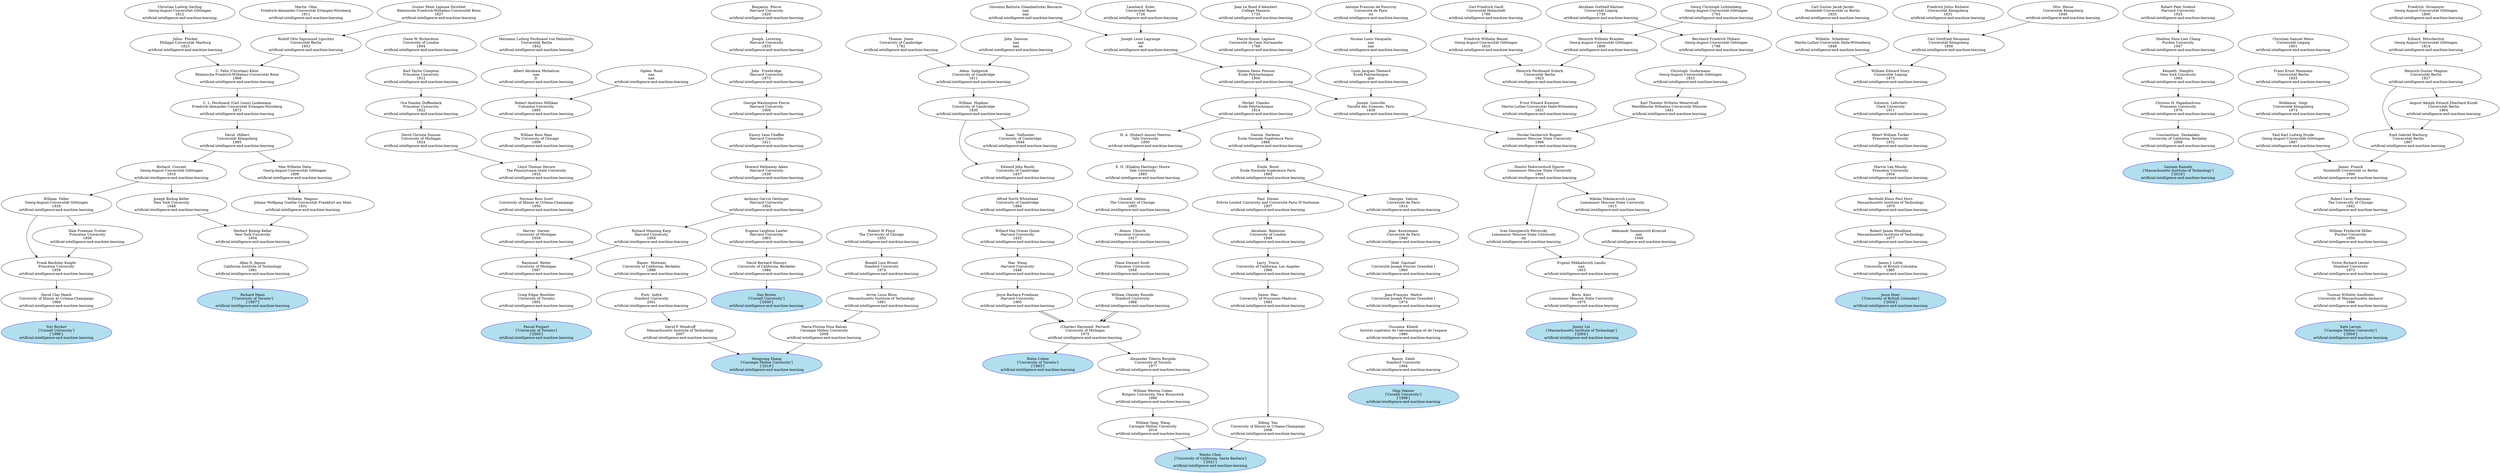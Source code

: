digraph "Academic Genealogy for artificial-intelligence-and-machine-learning" {
	39437 [label="Yuri Boykov
['Cornell University']
['1996']
artificial-intelligence-and-machine-learning" color=blue fillcolor=lightblue2 style=filled]
	45379 [label="Dan Brown
['Cornell University']
['2000']
artificial-intelligence-and-machine-learning" color=blue fillcolor=lightblue2 style=filled]
	279263 [label="Wenhu Chen
['University of California, Santa Barbara']
['2021']
artificial-intelligence-and-machine-learning" color=blue fillcolor=lightblue2 style=filled]
	58650 [label="Robin Cohen
['University of Toronto']
['1983']
artificial-intelligence-and-machine-learning" color=blue fillcolor=lightblue2 style=filled]
	167185 [label="Jesse Hoey
['University of British Columbia']
['2004']
artificial-intelligence-and-machine-learning" color=blue fillcolor=lightblue2 style=filled]
	264772 [label="Gautam Kamath
['Massachusetts Institute of Technology']
['2018']
artificial-intelligence-and-machine-learning" color=blue fillcolor=lightblue2 style=filled]
	119359 [label="Kate Larson
['Carnegie Mellon University']
['2004']
artificial-intelligence-and-machine-learning" color=blue fillcolor=lightblue2 style=filled]
	0 [label="Jimmy Lin
['Massachusetts Institute of Technology']
['2004']
artificial-intelligence-and-machine-learning" color=blue fillcolor=lightblue2 style=filled]
	131052 [label="Richard Mann
['University of Toronto']
['1997']
artificial-intelligence-and-machine-learning" color=blue fillcolor=lightblue2 style=filled]
	97099 [label="Pascal Poupart
['University of Toronto']
['2005']
artificial-intelligence-and-machine-learning" color=blue fillcolor=lightblue2 style=filled]
	73583 [label="Olga Veksler
['Cornell University']
['1999']
artificial-intelligence-and-machine-learning" color=blue fillcolor=lightblue2 style=filled]
	254910 [label="Hongyang Zhang
['Carnegie Mellon University']
['2019']
artificial-intelligence-and-machine-learning" color=blue fillcolor=lightblue2 style=filled]
	4759 [label="David Clay Heath
University of Illinois at Urbana-Champaign
1969
artificial-intelligence-and-machine-learning"]
	36705 [label="David Bernard Shmoys
University of California, Berkeley
1984
artificial-intelligence-and-machine-learning"]
	279264 [label="Xifeng  Yan
University of Illinois at Urbana-Champaign
2006
artificial-intelligence-and-machine-learning"]
	217154 [label="William Yang  Wang
Carnegie Mellon University
2016
artificial-intelligence-and-machine-learning"]
	8755 [label="(Charles) Raymond  Perrault
University of Michigan
1975
artificial-intelligence-and-machine-learning"]
	72124 [label="James J. Little
University of British Columbia
1985
artificial-intelligence-and-machine-learning"]
	139732 [label="Constantinos  Daskalakis
University of California, Berkeley
2008
artificial-intelligence-and-machine-learning"]
	88145 [label="Tuomas Wilhelm Sandholm
University of Massachusetts Amherst
1996
artificial-intelligence-and-machine-learning"]
	176620 [label="Boris  Katz
Lomonosov Moscow State University
1975
artificial-intelligence-and-machine-learning"]
	11836 [label="Allan D. Jepson
California Institute of Technology
1981
artificial-intelligence-and-machine-learning"]
	72088 [label="Craig Edgar Boutilier
University of Toronto
1992
artificial-intelligence-and-machine-learning"]
	71514 [label="Ramin  Zabih
Stanford University
1994
artificial-intelligence-and-machine-learning"]
	148432 [label="Maria-Florina Nina Balcan
Carnegie Mellon University
2008
artificial-intelligence-and-machine-learning"]
	132986 [label="David P. Woodruff
Massachusetts Institute of Technology
2007
artificial-intelligence-and-machine-learning"]
	4758 [label="Frank Bardsley Knight
Princeton University
1959
artificial-intelligence-and-machine-learning"]
	25276 [label="Eugene Leighton Lawler
Harvard University
1963
artificial-intelligence-and-machine-learning"]
	72247 [label="Jiawei  Han
University of Wisconsin-Madison
1985
artificial-intelligence-and-machine-learning"]
	70227 [label="William Weston Cohen
Rutgers University, New Brunswick
1990
artificial-intelligence-and-machine-learning"]
	8658 [label="Joyce Barbara Friedman
Harvard University
1965
artificial-intelligence-and-machine-learning"]
	44546 [label="William Chesley Rounds
Stanford University
1968
artificial-intelligence-and-machine-learning"]
	72085 [label="Robert James Woodham
Massachusetts Institute of Technology
1977
artificial-intelligence-and-machine-learning"]
	46289 [label="Christos H. Papadimitriou
Princeton University
1976
artificial-intelligence-and-machine-learning"]
	88112 [label="Victor Richard Lesser
Stanford University
1973
artificial-intelligence-and-machine-learning"]
	76951 [label="Evgenii Mikhailovich Landis
nan
1953
artificial-intelligence-and-machine-learning"]
	12037 [label="Herbert Bishop Keller
New York University
1954
artificial-intelligence-and-machine-learning"]
	5481 [label="Raymond  Reiter
University of Michigan
1967
artificial-intelligence-and-machine-learning"]
	71100 [label="Oussama  Khatib
Institut supérieur de l'aéronautique et de l'espace
1980
artificial-intelligence-and-machine-learning"]
	33035 [label="Avrim Louis Blum
Massachusetts Institute of Technology
1991
artificial-intelligence-and-machine-learning"]
	71081 [label="Piotr  Indyk
Stanford University
2001
artificial-intelligence-and-machine-learning"]
	9629 [label="Hale Freeman Trotter
Princeton University
1956
artificial-intelligence-and-machine-learning"]
	33019 [label="William  Feller
Georg-August-Universität Göttingen
1926
artificial-intelligence-and-machine-learning"]
	13305 [label="Anthony Gervin Oettinger
Harvard University
1954
artificial-intelligence-and-machine-learning"]
	82279 [label="Larry  Travis
University of California, Los Angeles
1966
artificial-intelligence-and-machine-learning"]
	70186 [label="Alexander Tiberiu Borgida
University of Toronto
1977
artificial-intelligence-and-machine-learning"]
	29869 [label="Hao  Wang
Harvard University
1948
artificial-intelligence-and-machine-learning"]
	8024 [label="Dana Stewart Scott
Princeton University
1958
artificial-intelligence-and-machine-learning"]
	61066 [label="Berthold Klaus Paul Horn
Massachusetts Institute of Technology
1970
artificial-intelligence-and-machine-learning"]
	82018 [label="Kenneth  Steiglitz
New York University
1963
artificial-intelligence-and-machine-learning"]
	88102 [label="William Frederick Miller
Purdue University
1956
artificial-intelligence-and-machine-learning"]
	76948 [label="Aleksandr Semenovich Kronrod
nan
1949
artificial-intelligence-and-machine-learning"]
	55146 [label="Ivan Georgievich Petrovsky
Lomonosov Moscow State University
ity
artificial-intelligence-and-machine-learning"]
	12042 [label="Wilhelm  Magnus
Johann Wolfgang Goethe-Universität Frankfurt am Main
1931
artificial-intelligence-and-machine-learning"]
	13411 [label="Joseph Bishop Keller
New York University
1948
artificial-intelligence-and-machine-learning"]
	25275 [label="Richard Manning Karp
Harvard University
1959
artificial-intelligence-and-machine-learning"]
	13812 [label="Harvey  Garner
University of Michigan
1958
artificial-intelligence-and-machine-learning"]
	61379 [label="Jean-François  Maitre
Université Joseph Fourier Grenoble I
1974
artificial-intelligence-and-machine-learning"]
	50081 [label="Ronald Linn Rivest
Stanford University
1974
artificial-intelligence-and-machine-learning"]
	41471 [label="Rajeev  Motwani
University of California, Berkeley
1988
artificial-intelligence-and-machine-learning"]
	7378 [label="Richard  Courant
Georg-August-Universität Göttingen
1910
artificial-intelligence-and-machine-learning"]
	18953 [label="Howard Hathaway Aiken
Harvard University
1939
artificial-intelligence-and-machine-learning"]
	15886 [label="Abraham  Robinson
University of London
1949
artificial-intelligence-and-machine-learning"]
	8755 [label="(Charles) Raymond  Perrault
University of Michigan
1975
artificial-intelligence-and-machine-learning"]
	73831 [label="Willard Van Orman Quine
Harvard University
1932
artificial-intelligence-and-machine-learning"]
	8011 [label="Alonzo  Church
Princeton University
1927
artificial-intelligence-and-machine-learning"]
	6869 [label="Marvin Lee Minsky
Princeton University
1954
artificial-intelligence-and-machine-learning"]
	98916 [label="Sheldon Shou-Lien Chang
Purdue University
1947
artificial-intelligence-and-machine-learning"]
	128356 [label="Robert Leroy Platzman
The University of Chicago
1942
artificial-intelligence-and-machine-learning"]
	10479 [label="Nikolai Nikolayevich Luzin
Lomonosov Moscow State University
1915
artificial-intelligence-and-machine-learning"]
	24109 [label="Dimitri Fedorowitsch Egorov
Lomonosov Moscow State University
1901
artificial-intelligence-and-machine-learning"]
	7339 [label="Max Wilhelm Dehn
Georg-August-Universität Göttingen
1899
artificial-intelligence-and-machine-learning"]
	84481 [label="Norman Ross Scott
University of Illinois at Urbana-Champaign
1950
artificial-intelligence-and-machine-learning"]
	58747 [label="Noël  Gastinel
Université Joseph Fourier Grenoble I
1960
artificial-intelligence-and-machine-learning"]
	69223 [label="Robert W Floyd
The University of Chicago
1953
artificial-intelligence-and-machine-learning"]
	7298 [label="David  Hilbert
Universität Königsberg
1885
artificial-intelligence-and-machine-learning"]
	25248 [label="Emory Leon Chaffee
Harvard University
1911
artificial-intelligence-and-machine-learning"]
	24557 [label="Paul  Dienes
Eötvös Loránd University and Université Paris IV-Sorbonne
1907
artificial-intelligence-and-machine-learning"]
	78732 [label="Alfred North Whitehead
University of Cambridge
1884
artificial-intelligence-and-machine-learning"]
	805 [label="Oswald  Veblen
The University of Chicago
1903
artificial-intelligence-and-machine-learning"]
	8581 [label="Albert William Tucker
Princeton University
1932
artificial-intelligence-and-machine-learning"]
	111345 [label="Robert Peer Siskind
Harvard University
1925
artificial-intelligence-and-machine-learning"]
	126428 [label="James  Franck
Humboldt-Universität zu Berlin
1906
artificial-intelligence-and-machine-learning"]
	24101 [label="Nicolai Vasilievich Bugaev
Lomonosov Moscow State University
1866
artificial-intelligence-and-machine-learning"]
	140183 [label="Lloyd Thomas Devore
The Pennsylvania State University
1933
artificial-intelligence-and-machine-learning"]
	78519 [label="Jean  Kuntzmann
Université de Paris
1940
artificial-intelligence-and-machine-learning"]
	7404 [label="C. L. Ferdinand (Carl Louis) Lindemann
Friedrich-Alexander-Universität Erlangen-Nürnberg
1873
artificial-intelligence-and-machine-learning"]
	141987 [label="George Washington Pierce
Harvard University
1900
artificial-intelligence-and-machine-learning"]
	39071 [label="Émile  Borel
École Normale Supérieure Paris
1893
artificial-intelligence-and-machine-learning"]
	101929 [label="Edward John Routh
University of Cambridge
1857
artificial-intelligence-and-machine-learning"]
	806 [label="E. H. (Eliakim Hastings) Moore
Yale University
1885
artificial-intelligence-and-machine-learning"]
	7461 [label="Solomon  Lefschetz
Clark University
1911
artificial-intelligence-and-machine-learning"]
	62397 [label="Paul Karl Ludwig Drude
Georg-August-Universität Göttingen
1887
artificial-intelligence-and-machine-learning"]
	124661 [label="Emil Gabriel Warburg
Universität Berlin
1867
artificial-intelligence-and-machine-learning"]
	18331 [label="Ernst Eduard Kummer
Martin-Luther-Universität Halle-Wittenberg
1831
artificial-intelligence-and-machine-learning"]
	55185 [label="Joseph  Liouville
Faculté des Sciences, Paris
1836
artificial-intelligence-and-machine-learning"]
	7486 [label="Karl Theodor Wilhelm Weierstraß
Westfälische Wilhelms-Universität Münster
1841
artificial-intelligence-and-machine-learning"]
	147676 [label="William Ross Ham
The University of Chicago
1909
artificial-intelligence-and-machine-learning"]
	147677 [label="David Christie Duncan
University of Michigan
1924
artificial-intelligence-and-machine-learning"]
	73816 [label="Georges  Valiron
Université de Paris
1914
artificial-intelligence-and-machine-learning"]
	7401 [label="C. Felix (Christian) Klein
Rheinische Friedrich-Wilhelms-Universität Bonn
1868
artificial-intelligence-and-machine-learning"]
	67041 [label="John  Trowbridge
Harvard University
1873
artificial-intelligence-and-machine-learning"]
	34254 [label="Gaston  Darboux
École Normale Supérieure Paris
1866
artificial-intelligence-and-machine-learning"]
	42016 [label="William  Hopkins
University of Cambridge
1830
artificial-intelligence-and-machine-learning"]
	129420 [label="Isaac  Todhunter
University of Cambridge
1848
artificial-intelligence-and-machine-learning"]
	7865 [label="H. A. (Hubert Anson) Newton
Yale University
1850
artificial-intelligence-and-machine-learning"]
	7451 [label="William Edward Story
Universität Leipzig
1875
artificial-intelligence-and-machine-learning"]
	45011 [label="Woldemar  Voigt
Universität Königsberg
1874
artificial-intelligence-and-machine-learning"]
	123973 [label="August Adolph Eduard Eberhard Kundt
Universität Berlin
1864
artificial-intelligence-and-machine-learning"]
	123978 [label="Heinrich Gustav Magnus
Universität Berlin
1827
artificial-intelligence-and-machine-learning"]
	25484 [label="Heinrich Ferdinand Scherk
Universität Berlin
1823
artificial-intelligence-and-machine-learning"]
	104652 [label="Louis Jacques Thenard
École Polytechnique
que
artificial-intelligence-and-machine-learning"]
	17865 [label="Siméon Denis Poisson
École Polytechnique
1800
artificial-intelligence-and-machine-learning"]
	29458 [label="Christoph  Gudermann
Georg-August-Universität Göttingen
1823
artificial-intelligence-and-machine-learning"]
	72167 [label="Robert Andrews Millikan
Columbia University
1895
artificial-intelligence-and-machine-learning"]
	148190 [label="Ora Stanley Duffendack
Princeton University
1922
artificial-intelligence-and-machine-learning"]
	7402 [label="Julius  Plücker
Philipps-Universität Marburg
1823
artificial-intelligence-and-machine-learning"]
	19964 [label="Rudolf Otto Sigismund Lipschitz
Universität Berlin
1853
artificial-intelligence-and-machine-learning"]
	132487 [label="Joseph  Lovering
Harvard University
1833
artificial-intelligence-and-machine-learning"]
	26995 [label="Michel  Chasles
École Polytechnique
1814
artificial-intelligence-and-machine-learning"]
	102043 [label="Adam  Sedgwick
University of Cambridge
1811
artificial-intelligence-and-machine-learning"]
	18589 [label="Wilhelm  Scheibner
Martin-Luther-Universität Halle-Wittenberg
1848
artificial-intelligence-and-machine-learning"]
	32858 [label="Carl Gottfried Neumann
Universität Königsberg
1856
artificial-intelligence-and-machine-learning"]
	18600 [label="Franz Ernst Neumann
Universität Berlin
1825
artificial-intelligence-and-machine-learning"]
	123999 [label="Eilhard  Mitscherlich
Georg-August-Universität Göttingen
1814
artificial-intelligence-and-machine-learning"]
	18603 [label="Friedrich Wilhelm Bessel
Georg-August-Universität Göttingen
1810
artificial-intelligence-and-machine-learning"]
	65162 [label="Heinrich Wilhelm Brandes
Georg-August-Universität Göttingen
1800
artificial-intelligence-and-machine-learning"]
	158571 [label="Nicolas Louis Vauquelin
nan
nan
artificial-intelligence-and-machine-learning"]
	17864 [label="Joseph Louis Lagrange
nan
ee
artificial-intelligence-and-machine-learning"]
	108295 [label="Pierre-Simon  Laplace
Université de Caen Normandie
1769
artificial-intelligence-and-machine-learning"]
	57667 [label="Bernhard Friedrich Thibaut
Georg-August-Universität Göttingen
1796
artificial-intelligence-and-machine-learning"]
	72170 [label="Albert Abraham Michelson
nan
D.
artificial-intelligence-and-machine-learning"]
	148580 [label="Ogden  Rood
nan
nan
artificial-intelligence-and-machine-learning"]
	147836 [label="Karl Taylor Compton
Princeton University
1912
artificial-intelligence-and-machine-learning"]
	29642 [label="Christian Ludwig Gerling
Georg-August-Universität Göttingen
1812
artificial-intelligence-and-machine-learning"]
	47064 [label="Martin  Ohm
Friedrich-Alexander-Universität Erlangen-Nürnberg
1811
artificial-intelligence-and-machine-learning"]
	17946 [label="Gustav Peter Lejeune Dirichlet
Rheinische Friedrich-Wilhelms-Universität Bonn
1827
artificial-intelligence-and-machine-learning"]
	80886 [label="Benjamin  Peirce
Harvard University
1829
artificial-intelligence-and-machine-learning"]
	102036 [label="Thomas  Jones
University of Cambridge
1782
artificial-intelligence-and-machine-learning"]
	102037 [label="John  Dawson
nan
nan
artificial-intelligence-and-machine-learning"]
	15635 [label="Carl Gustav Jacob Jacobi
Humboldt-Universität zu Berlin
1825
artificial-intelligence-and-machine-learning"]
	57706 [label="Friedrich Julius Richelot
Universität Königsberg
1831
artificial-intelligence-and-machine-learning"]
	46967 [label="Otto  Hesse
Universität Königsberg
1840
artificial-intelligence-and-machine-learning"]
	66319 [label="Christian Samuel Weiss
Universität Leipzig
1801
artificial-intelligence-and-machine-learning"]
	123979 [label="Friedrich  Stromeyer
Georg-August-Universität Göttingen
1800
artificial-intelligence-and-machine-learning"]
	18231 [label="Carl Friedrich Gauß
Universität Helmstedt
1799
artificial-intelligence-and-machine-learning"]
	65161 [label="Georg Christoph Lichtenberg
Georg-August-Universität Göttingen
1765
artificial-intelligence-and-machine-learning"]
	66476 [label="Abraham Gotthelf Kästner
Universität Leipzig
1739
artificial-intelligence-and-machine-learning"]
	158735 [label="Antoine Francois de Fourcroy
Université de Paris
ris
artificial-intelligence-and-machine-learning"]
	38586 [label="Leonhard  Euler
Universität Basel
1726
artificial-intelligence-and-machine-learning"]
	146036 [label="Giovanni Battista (Giambattista) Beccaria
nan
nan
artificial-intelligence-and-machine-learning"]
	108266 [label="Jean Le Rond d'Alembert
Collège Mazarin
1735
artificial-intelligence-and-machine-learning"]
	49057 [label="Hermann Ludwig Ferdinand von Helmholtz
Universität Berlin
1842
artificial-intelligence-and-machine-learning"]
	90415 [label="Owen W. Richardson
University of London
1904
artificial-intelligence-and-machine-learning"]
	4759 -> 39437
	36705 -> 45379
	279264 -> 279263
	217154 -> 279263
	8755 -> 58650
	72124 -> 167185
	139732 -> 264772
	88145 -> 119359
	176620 -> 0
	11836 -> 131052
	72088 -> 97099
	71514 -> 73583
	148432 -> 254910
	132986 -> 254910
	4758 -> 4759
	25276 -> 36705
	72247 -> 279264
	70227 -> 217154
	8658 -> 8755
	44546 -> 8755
	72085 -> 72124
	46289 -> 139732
	88112 -> 88145
	76951 -> 176620
	12037 -> 11836
	5481 -> 72088
	71100 -> 71514
	33035 -> 148432
	71081 -> 132986
	9629 -> 4758
	33019 -> 4758
	13305 -> 25276
	82279 -> 72247
	70186 -> 70227
	29869 -> 8658
	8024 -> 44546
	61066 -> 72085
	82018 -> 46289
	88102 -> 88112
	76948 -> 76951
	55146 -> 76951
	12042 -> 12037
	13411 -> 12037
	25275 -> 5481
	13812 -> 5481
	61379 -> 71100
	50081 -> 33035
	41471 -> 71081
	33019 -> 9629
	7378 -> 33019
	18953 -> 13305
	15886 -> 82279
	8755 -> 70186
	73831 -> 29869
	8011 -> 8024
	6869 -> 61066
	98916 -> 82018
	128356 -> 88102
	10479 -> 76948
	24109 -> 55146
	7339 -> 12042
	7378 -> 13411
	13305 -> 25275
	84481 -> 13812
	58747 -> 61379
	69223 -> 50081
	25275 -> 41471
	7298 -> 7378
	25248 -> 18953
	24557 -> 15886
	44546 -> 8755
	8658 -> 8755
	78732 -> 73831
	805 -> 8011
	8581 -> 6869
	111345 -> 98916
	126428 -> 128356
	24109 -> 10479
	24101 -> 24109
	7298 -> 7339
	140183 -> 84481
	78519 -> 58747
	7404 -> 7298
	141987 -> 25248
	39071 -> 24557
	101929 -> 78732
	806 -> 805
	7461 -> 8581
	62397 -> 126428
	124661 -> 126428
	18331 -> 24101
	55185 -> 24101
	7486 -> 24101
	147676 -> 140183
	147677 -> 140183
	73816 -> 78519
	7401 -> 7404
	67041 -> 141987
	34254 -> 39071
	42016 -> 101929
	129420 -> 101929
	7865 -> 806
	7451 -> 7461
	45011 -> 62397
	123973 -> 124661
	123978 -> 124661
	25484 -> 18331
	104652 -> 55185
	17865 -> 55185
	29458 -> 7486
	72167 -> 147676
	148190 -> 147677
	39071 -> 73816
	7402 -> 7401
	19964 -> 7401
	132487 -> 67041
	26995 -> 34254
	102043 -> 42016
	42016 -> 129420
	26995 -> 7865
	18589 -> 7451
	32858 -> 7451
	18600 -> 45011
	123978 -> 123973
	123999 -> 123978
	18603 -> 25484
	65162 -> 25484
	158571 -> 104652
	17864 -> 17865
	108295 -> 17865
	57667 -> 29458
	72170 -> 72167
	148580 -> 72167
	147836 -> 148190
	29642 -> 7402
	47064 -> 19964
	17946 -> 19964
	80886 -> 132487
	17865 -> 26995
	102036 -> 102043
	102037 -> 102043
	15635 -> 18589
	57706 -> 32858
	46967 -> 32858
	66319 -> 18600
	123979 -> 123999
	18231 -> 18603
	65161 -> 65162
	66476 -> 65162
	158735 -> 158571
	38586 -> 17864
	146036 -> 17864
	108266 -> 108295
	65161 -> 57667
	66476 -> 57667
	49057 -> 72170
	90415 -> 147836
}
